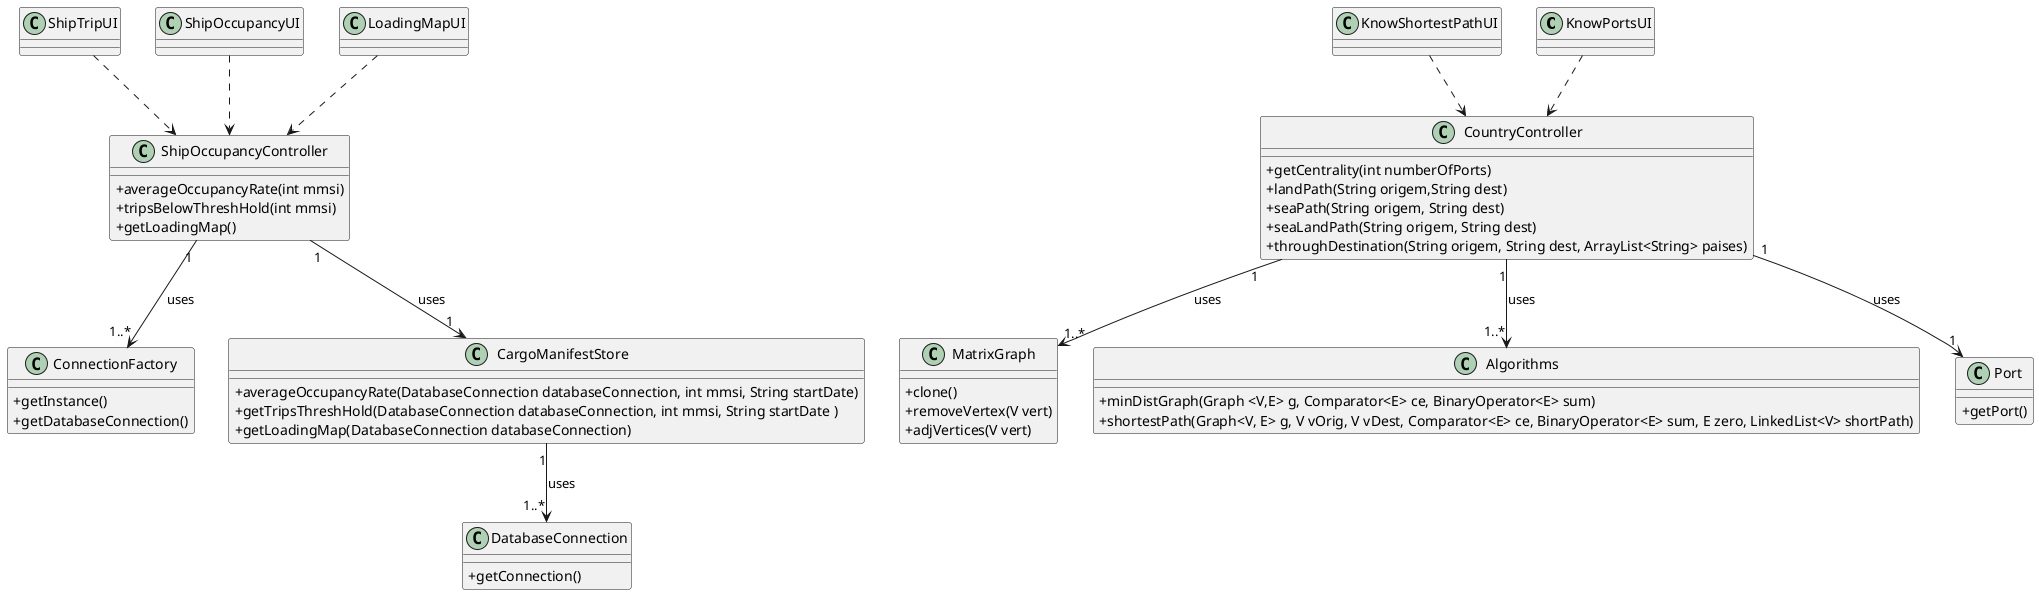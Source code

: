 @startuml
skinparam classAttributeIconSize 0

class KnowPortsUI{
}

class KnowShortestPathUI {
}

class CountryController {
+ getCentrality(int numberOfPorts)
+landPath(String origem,String dest)
+seaPath(String origem, String dest)
+seaLandPath(String origem, String dest)
+throughDestination(String origem, String dest, ArrayList<String> paises)

}

class MatrixGraph {
+ clone()
+ removeVertex(V vert)
+ adjVertices(V vert)
}

class Algorithms {
+ minDistGraph(Graph <V,E> g, Comparator<E> ce, BinaryOperator<E> sum)
+ shortestPath(Graph<V, E> g, V vOrig, V vDest, Comparator<E> ce, BinaryOperator<E> sum, E zero, LinkedList<V> shortPath)
}

class Port {
+getPort()
}



CountryController <.up. KnowPortsUI
CountryController <.up. KnowShortestPathUI
CountryController "1" --> "1..*" MatrixGraph : uses
CountryController "1" --> "1..*" Algorithms : uses
CountryController "1" --> "1" Port : uses

class ShipOccupancyUI{
}

class ShipOccupancyController {
+ averageOccupancyRate(int mmsi)
+ tripsBelowThreshHold(int mmsi)
+ getLoadingMap()
}

class ConnectionFactory {
+ getInstance()
+ getDatabaseConnection()
}

class CargoManifestStore {
+ averageOccupancyRate(DatabaseConnection databaseConnection, int mmsi, String startDate)
+ getTripsThreshHold(DatabaseConnection databaseConnection, int mmsi, String startDate )
+ getLoadingMap(DatabaseConnection databaseConnection)
}

class DatabaseConnection {
+ getConnection()
}

class ShipTripUI{
}

class LoadingMapUI{
}



ShipOccupancyController <.up. LoadingMapUI
ShipOccupancyController <.up. ShipOccupancyUI
ShipOccupancyController <.up. ShipTripUI
ShipOccupancyController "1" --> "1..*" ConnectionFactory : uses
ShipOccupancyController "1" --> "1" CargoManifestStore : uses
CargoManifestStore "1" --> "1..*" DatabaseConnection : uses








@enduml

